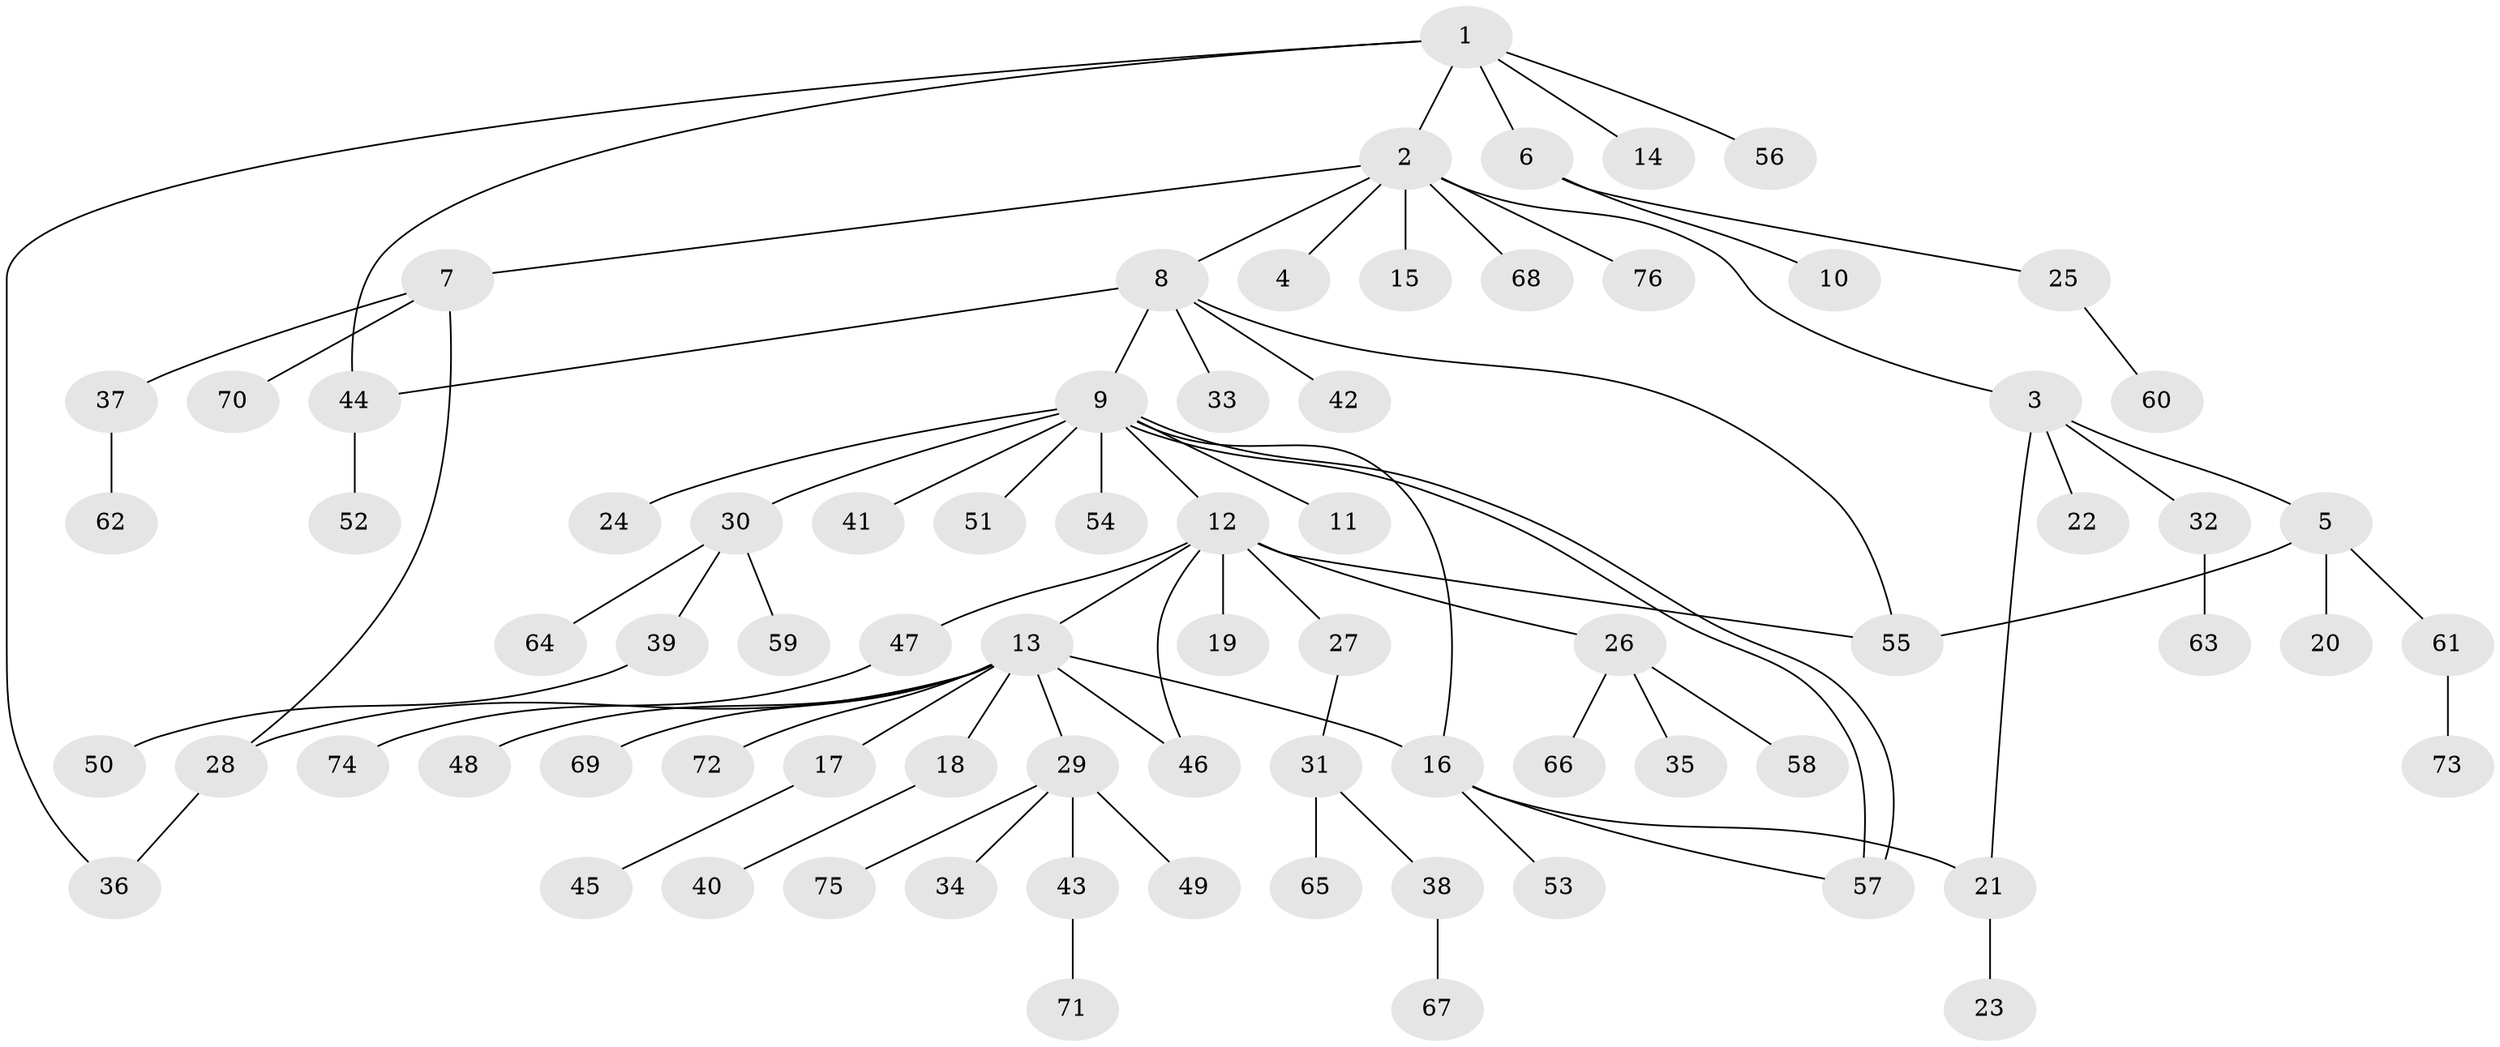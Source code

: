 // Generated by graph-tools (version 1.1) at 2025/14/03/09/25 04:14:36]
// undirected, 76 vertices, 85 edges
graph export_dot {
graph [start="1"]
  node [color=gray90,style=filled];
  1;
  2;
  3;
  4;
  5;
  6;
  7;
  8;
  9;
  10;
  11;
  12;
  13;
  14;
  15;
  16;
  17;
  18;
  19;
  20;
  21;
  22;
  23;
  24;
  25;
  26;
  27;
  28;
  29;
  30;
  31;
  32;
  33;
  34;
  35;
  36;
  37;
  38;
  39;
  40;
  41;
  42;
  43;
  44;
  45;
  46;
  47;
  48;
  49;
  50;
  51;
  52;
  53;
  54;
  55;
  56;
  57;
  58;
  59;
  60;
  61;
  62;
  63;
  64;
  65;
  66;
  67;
  68;
  69;
  70;
  71;
  72;
  73;
  74;
  75;
  76;
  1 -- 2;
  1 -- 6;
  1 -- 14;
  1 -- 36;
  1 -- 44;
  1 -- 56;
  2 -- 3;
  2 -- 4;
  2 -- 7;
  2 -- 8;
  2 -- 15;
  2 -- 68;
  2 -- 76;
  3 -- 5;
  3 -- 21;
  3 -- 22;
  3 -- 32;
  5 -- 20;
  5 -- 55;
  5 -- 61;
  6 -- 10;
  6 -- 25;
  7 -- 28;
  7 -- 37;
  7 -- 70;
  8 -- 9;
  8 -- 33;
  8 -- 42;
  8 -- 44;
  8 -- 55;
  9 -- 11;
  9 -- 12;
  9 -- 16;
  9 -- 24;
  9 -- 30;
  9 -- 41;
  9 -- 51;
  9 -- 54;
  9 -- 57;
  9 -- 57;
  12 -- 13;
  12 -- 19;
  12 -- 26;
  12 -- 27;
  12 -- 46;
  12 -- 47;
  12 -- 55;
  13 -- 16;
  13 -- 17;
  13 -- 18;
  13 -- 28;
  13 -- 29;
  13 -- 46;
  13 -- 48;
  13 -- 69;
  13 -- 72;
  16 -- 21;
  16 -- 53;
  16 -- 57;
  17 -- 45;
  18 -- 40;
  21 -- 23;
  25 -- 60;
  26 -- 35;
  26 -- 58;
  26 -- 66;
  27 -- 31;
  28 -- 36;
  29 -- 34;
  29 -- 43;
  29 -- 49;
  29 -- 75;
  30 -- 39;
  30 -- 59;
  30 -- 64;
  31 -- 38;
  31 -- 65;
  32 -- 63;
  37 -- 62;
  38 -- 67;
  39 -- 50;
  43 -- 71;
  44 -- 52;
  47 -- 74;
  61 -- 73;
}
